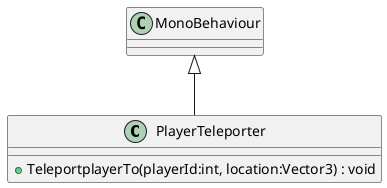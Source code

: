 @startuml
class PlayerTeleporter {
    + TeleportplayerTo(playerId:int, location:Vector3) : void
}
MonoBehaviour <|-- PlayerTeleporter
@enduml
